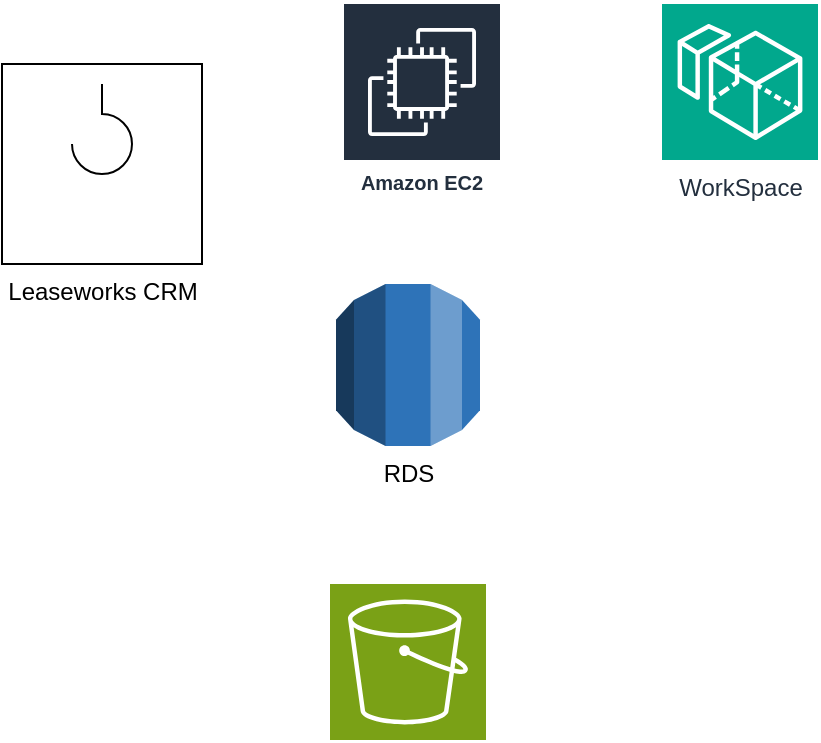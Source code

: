 <mxfile version="23.1.3" type="github">
  <diagram name="Page-1" id="hVhJlG-UkPKAi7OU5LwM">
    <mxGraphModel dx="954" dy="566" grid="1" gridSize="10" guides="1" tooltips="1" connect="1" arrows="1" fold="1" page="1" pageScale="1" pageWidth="850" pageHeight="1100" math="0" shadow="0">
      <root>
        <mxCell id="0" />
        <mxCell id="1" parent="0" />
        <mxCell id="N_Udy_yYeKNG2tqeefmu-1" value="Leaseworks CRM" style="verticalLabelPosition=bottom;outlineConnect=0;align=center;dashed=0;html=1;verticalAlign=top;shape=mxgraph.pid.misc.crane;" parent="1" vertex="1">
          <mxGeometry x="130" y="180" width="100" height="100" as="geometry" />
        </mxCell>
        <mxCell id="N_Udy_yYeKNG2tqeefmu-2" value="RDS" style="outlineConnect=0;dashed=0;verticalLabelPosition=bottom;verticalAlign=top;align=center;html=1;shape=mxgraph.aws3.rds;fillColor=#2E73B8;gradientColor=none;" parent="1" vertex="1">
          <mxGeometry x="297" y="290" width="72" height="81" as="geometry" />
        </mxCell>
        <mxCell id="N_Udy_yYeKNG2tqeefmu-3" value="Amazon EC2" style="sketch=0;outlineConnect=0;fontColor=#232F3E;gradientColor=none;strokeColor=#ffffff;fillColor=#232F3E;dashed=0;verticalLabelPosition=middle;verticalAlign=bottom;align=center;html=1;whiteSpace=wrap;fontSize=10;fontStyle=1;spacing=3;shape=mxgraph.aws4.productIcon;prIcon=mxgraph.aws4.ec2;" parent="1" vertex="1">
          <mxGeometry x="300" y="149" width="80" height="100" as="geometry" />
        </mxCell>
        <mxCell id="N_Udy_yYeKNG2tqeefmu-4" value="WorkSpace" style="sketch=0;points=[[0,0,0],[0.25,0,0],[0.5,0,0],[0.75,0,0],[1,0,0],[0,1,0],[0.25,1,0],[0.5,1,0],[0.75,1,0],[1,1,0],[0,0.25,0],[0,0.5,0],[0,0.75,0],[1,0.25,0],[1,0.5,0],[1,0.75,0]];outlineConnect=0;fontColor=#232F3E;fillColor=#01A88D;strokeColor=#ffffff;dashed=0;verticalLabelPosition=bottom;verticalAlign=top;align=center;html=1;fontSize=12;fontStyle=0;aspect=fixed;shape=mxgraph.aws4.resourceIcon;resIcon=mxgraph.aws4.workspaces;" parent="1" vertex="1">
          <mxGeometry x="460" y="150" width="78" height="78" as="geometry" />
        </mxCell>
        <mxCell id="N_Udy_yYeKNG2tqeefmu-5" value="" style="sketch=0;points=[[0,0,0],[0.25,0,0],[0.5,0,0],[0.75,0,0],[1,0,0],[0,1,0],[0.25,1,0],[0.5,1,0],[0.75,1,0],[1,1,0],[0,0.25,0],[0,0.5,0],[0,0.75,0],[1,0.25,0],[1,0.5,0],[1,0.75,0]];outlineConnect=0;fontColor=#232F3E;fillColor=#7AA116;strokeColor=#ffffff;dashed=0;verticalLabelPosition=bottom;verticalAlign=top;align=center;html=1;fontSize=12;fontStyle=0;aspect=fixed;shape=mxgraph.aws4.resourceIcon;resIcon=mxgraph.aws4.s3;" parent="1" vertex="1">
          <mxGeometry x="294" y="440" width="78" height="78" as="geometry" />
        </mxCell>
      </root>
    </mxGraphModel>
  </diagram>
</mxfile>
